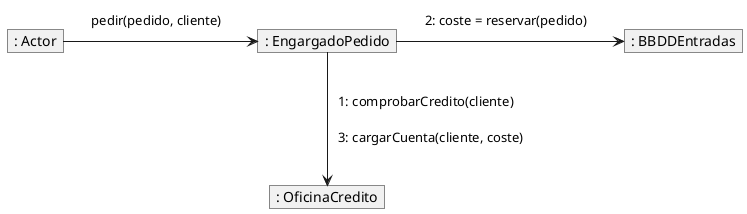 @startuml "diagramaColaboracion"

skinparam noteBackgroundColor transparent
skinparam noteBorderColor transparent
hide members

object ": Actor" as user
object ": EngargadoPedido" as engargadoPedido
object ": BBDDEntradas" as bbdd
object ": OficinaCredito" as oficinaCredito

user -r-> engargadoPedido
note on link
    pedir(pedido, cliente)
end note

engargadoPedido -r-> bbdd
note on link
    2: coste = reservar(pedido)
end note

engargadoPedido -d-> oficinaCredito
note on link
    1: comprobarCredito(cliente)

    3: cargarCuenta(cliente, coste)
end note

@enduml
